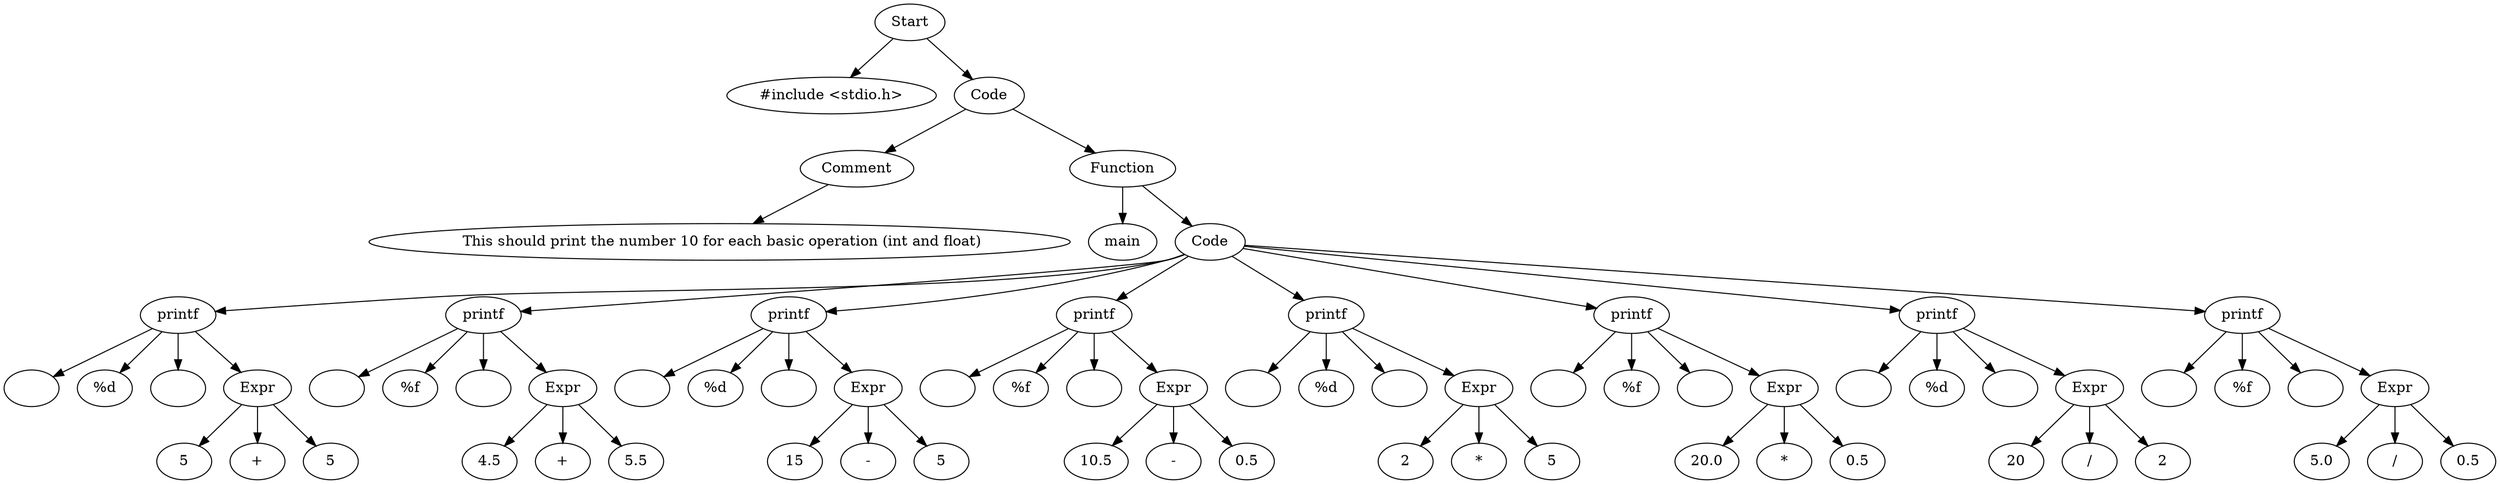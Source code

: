 digraph AST {
  "1423303351168" [label="Start"];
  "1423303351168" -> "1423303349968";
  "1423303351168" -> "1423303351216";
  "1423303349968" [label="#include <stdio.h>"];
  "1423303351216" [label="Code"];
  "1423303351216" -> "1423303348432";
  "1423303351216" -> "1423303351696";
  "1423303348432" [label="Comment"];
  "1423303348432" -> "1423303525760";
  "1423303525760" [label=" This should print the number 10 for each basic operation (int and float)
"];
  "1423303351696" [label="Function"];
  "1423303351696" -> "1423303350880";
  "1423303351696" -> "1423303351456";
  "1423303350880" [label="main"];
  "1423303351456" [label="Code"];
  "1423303351456" -> "1423303351600";
  "1423303351456" -> "1423303443888";
  "1423303351456" -> "1423303444992";
  "1423303351456" -> "1423303446048";
  "1423303351456" -> "1423303508608";
  "1423303351456" -> "1423303509664";
  "1423303351456" -> "1423303510720";
  "1423303351456" -> "1423303511776";
  "1423303351600" [label="printf"];
  "1423303351600" -> "1423303442976";
  "1423303351600" -> "1423303443024";
  "1423303351600" -> "1423303443168";
  "1423303351600" -> "1423303442832";
  "1423303442976" [label=""];
  "1423303443024" [label="%d"];
  "1423303443168" [label=""];
  "1423303442832" [label="Expr"];
  "1423303442832" -> "1423303442784";
  "1423303442832" -> "1423303443120";
  "1423303442832" -> "1423303443744";
  "1423303442784" [label="5"];
  "1423303443120" [label="+"];
  "1423303443744" [label="5"];
  "1423303443888" [label="printf"];
  "1423303443888" -> "1423303444080";
  "1423303443888" -> "1423303444128";
  "1423303443888" -> "1423303444176";
  "1423303443888" -> "1423303444272";
  "1423303444080" [label=""];
  "1423303444128" [label="%f"];
  "1423303444176" [label=""];
  "1423303444272" [label="Expr"];
  "1423303444272" -> "1423303444560";
  "1423303444272" -> "1423303444608";
  "1423303444272" -> "1423303444848";
  "1423303444560" [label="4.5"];
  "1423303444608" [label="+"];
  "1423303444848" [label="5.5"];
  "1423303444992" [label="printf"];
  "1423303444992" -> "1423303445136";
  "1423303444992" -> "1423303445184";
  "1423303444992" -> "1423303445232";
  "1423303444992" -> "1423303445328";
  "1423303445136" [label=""];
  "1423303445184" [label="%d"];
  "1423303445232" [label=""];
  "1423303445328" [label="Expr"];
  "1423303445328" -> "1423303445616";
  "1423303445328" -> "1423303445664";
  "1423303445328" -> "1423303445904";
  "1423303445616" [label="15"];
  "1423303445664" [label="-"];
  "1423303445904" [label="5"];
  "1423303446048" [label="printf"];
  "1423303446048" -> "1423303446192";
  "1423303446048" -> "1423303446240";
  "1423303446048" -> "1423303446288";
  "1423303446048" -> "1423303446384";
  "1423303446192" [label=""];
  "1423303446240" [label="%f"];
  "1423303446288" [label=""];
  "1423303446384" [label="Expr"];
  "1423303446384" -> "1423303508176";
  "1423303446384" -> "1423303508224";
  "1423303446384" -> "1423303508464";
  "1423303508176" [label="10.5"];
  "1423303508224" [label="-"];
  "1423303508464" [label="0.5"];
  "1423303508608" [label="printf"];
  "1423303508608" -> "1423303508752";
  "1423303508608" -> "1423303508800";
  "1423303508608" -> "1423303508848";
  "1423303508608" -> "1423303508944";
  "1423303508752" [label=""];
  "1423303508800" [label="%d"];
  "1423303508848" [label=""];
  "1423303508944" [label="Expr"];
  "1423303508944" -> "1423303509232";
  "1423303508944" -> "1423303509280";
  "1423303508944" -> "1423303509520";
  "1423303509232" [label="2"];
  "1423303509280" [label="*"];
  "1423303509520" [label="5"];
  "1423303509664" [label="printf"];
  "1423303509664" -> "1423303509808";
  "1423303509664" -> "1423303509856";
  "1423303509664" -> "1423303509904";
  "1423303509664" -> "1423303510000";
  "1423303509808" [label=""];
  "1423303509856" [label="%f"];
  "1423303509904" [label=""];
  "1423303510000" [label="Expr"];
  "1423303510000" -> "1423303510288";
  "1423303510000" -> "1423303510336";
  "1423303510000" -> "1423303510576";
  "1423303510288" [label="20.0"];
  "1423303510336" [label="*"];
  "1423303510576" [label="0.5"];
  "1423303510720" [label="printf"];
  "1423303510720" -> "1423303510864";
  "1423303510720" -> "1423303510912";
  "1423303510720" -> "1423303510960";
  "1423303510720" -> "1423303511056";
  "1423303510864" [label=""];
  "1423303510912" [label="%d"];
  "1423303510960" [label=""];
  "1423303511056" [label="Expr"];
  "1423303511056" -> "1423303511344";
  "1423303511056" -> "1423303511392";
  "1423303511056" -> "1423303511632";
  "1423303511344" [label="20"];
  "1423303511392" [label="/"];
  "1423303511632" [label="2"];
  "1423303511776" [label="printf"];
  "1423303511776" -> "1423303511920";
  "1423303511776" -> "1423303511968";
  "1423303511776" -> "1423303512016";
  "1423303511776" -> "1423303524464";
  "1423303511920" [label=""];
  "1423303511968" [label="%f"];
  "1423303512016" [label=""];
  "1423303524464" [label="Expr"];
  "1423303524464" -> "1423303524752";
  "1423303524464" -> "1423303524800";
  "1423303524464" -> "1423303525040";
  "1423303524752" [label="5.0"];
  "1423303524800" [label="/"];
  "1423303525040" [label="0.5"];
}
